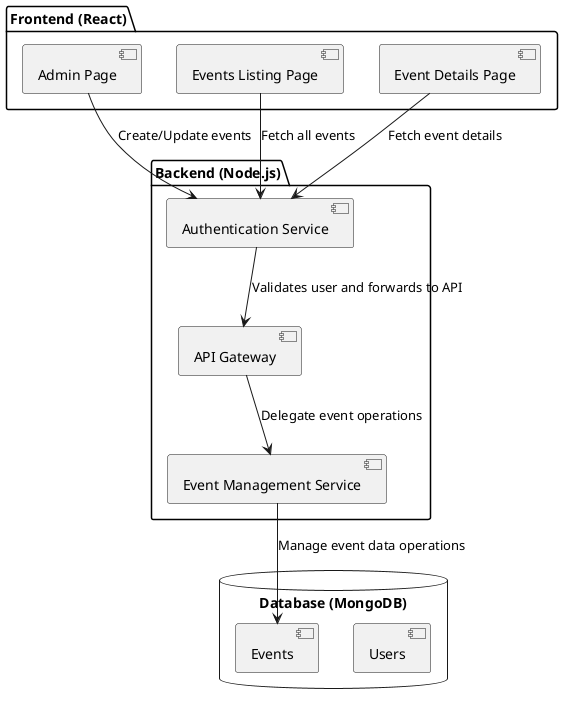 @startuml Architecture
package "Frontend (React)" {
    component [Admin Page] as Admin
    component [Events Listing Page] as Listing
    component [Event Details Page] as Details
}

package "Backend (Node.js)" {
    component [API Gateway] as API
    component [Authentication Service] as Auth
    component [Event Management Service] as EventMgmt
}

database "Database (MongoDB)" {
    component [Users] as UsersDB
    component [Events] as EventsDB
}

Auth --> API : Validates user and forwards to API
Admin --> Auth : Create/Update events
Listing --> Auth : Fetch all events
Details --> Auth : Fetch event details
API --> EventMgmt : Delegate event operations
EventMgmt --> EventsDB : Manage event data operations
@enduml